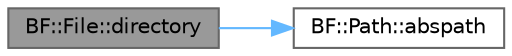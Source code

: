 digraph "BF::File::directory"
{
 // LATEX_PDF_SIZE
  bgcolor="transparent";
  edge [fontname=Helvetica,fontsize=10,labelfontname=Helvetica,labelfontsize=10];
  node [fontname=Helvetica,fontsize=10,shape=box,height=0.2,width=0.4];
  rankdir="LR";
  Node1 [id="Node000001",label="BF::File::directory",height=0.2,width=0.4,color="gray40", fillcolor="grey60", style="filled", fontcolor="black",tooltip=" "];
  Node1 -> Node2 [id="edge1_Node000001_Node000002",color="steelblue1",style="solid",tooltip=" "];
  Node2 [id="Node000002",label="BF::Path::abspath",height=0.2,width=0.4,color="grey40", fillcolor="white", style="filled",URL="$d1/dfa/classBF_1_1Path.html#a73a929a846d015d14fab15edb9c7e776",tooltip=" "];
}
